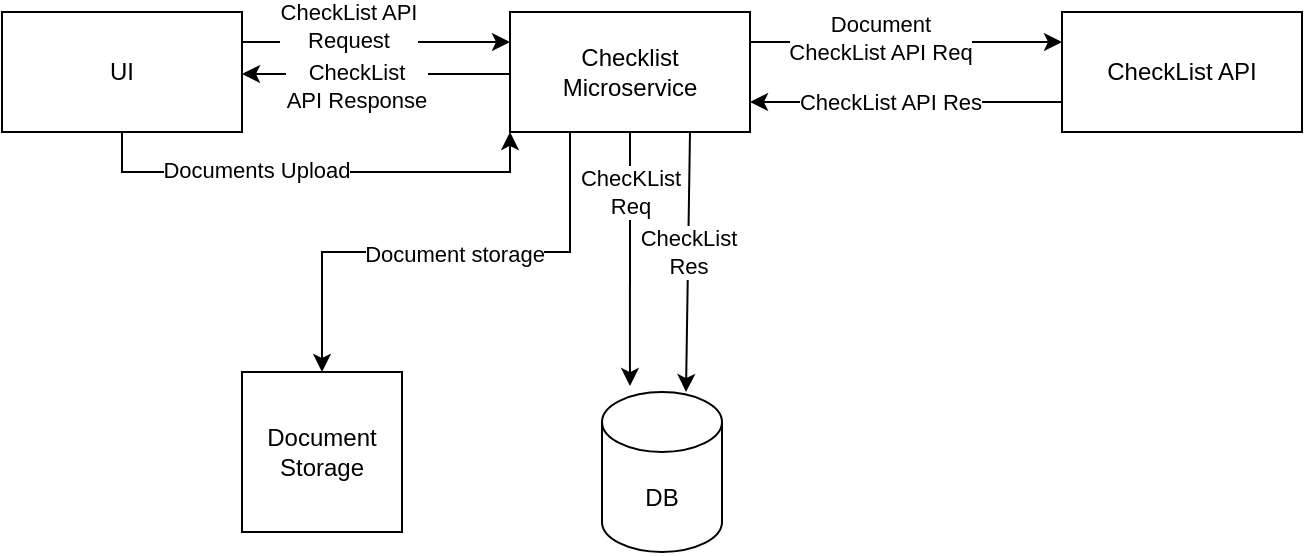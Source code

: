 <mxfile version="16.2.4" type="github"><diagram id="SFGFKdBsq_LgU8wBkwlt" name="HLD"><mxGraphModel dx="769" dy="550" grid="1" gridSize="10" guides="1" tooltips="1" connect="1" arrows="1" fold="1" page="1" pageScale="1" pageWidth="827" pageHeight="1169" math="0" shadow="0"><root><mxCell id="0"/><mxCell id="1" parent="0"/><mxCell id="IxMNwCfS60NAuG1sPDfC-7" style="edgeStyle=none;rounded=0;orthogonalLoop=1;jettySize=auto;html=1;exitX=1;exitY=0.25;exitDx=0;exitDy=0;entryX=0;entryY=0.25;entryDx=0;entryDy=0;" edge="1" parent="1" source="IxMNwCfS60NAuG1sPDfC-1" target="IxMNwCfS60NAuG1sPDfC-2"><mxGeometry relative="1" as="geometry"/></mxCell><mxCell id="IxMNwCfS60NAuG1sPDfC-14" value="CheckList API&lt;br&gt;Request" style="edgeLabel;html=1;align=center;verticalAlign=middle;resizable=0;points=[];" vertex="1" connectable="0" parent="IxMNwCfS60NAuG1sPDfC-7"><mxGeometry x="-0.209" y="-1" relative="1" as="geometry"><mxPoint y="-9" as="offset"/></mxGeometry></mxCell><mxCell id="IxMNwCfS60NAuG1sPDfC-21" style="edgeStyle=orthogonalEdgeStyle;rounded=0;orthogonalLoop=1;jettySize=auto;html=1;exitX=0.5;exitY=1;exitDx=0;exitDy=0;entryX=0;entryY=1;entryDx=0;entryDy=0;" edge="1" parent="1" source="IxMNwCfS60NAuG1sPDfC-1" target="IxMNwCfS60NAuG1sPDfC-2"><mxGeometry relative="1" as="geometry"/></mxCell><mxCell id="IxMNwCfS60NAuG1sPDfC-22" value="Documents Upload" style="edgeLabel;html=1;align=center;verticalAlign=middle;resizable=0;points=[];" vertex="1" connectable="0" parent="IxMNwCfS60NAuG1sPDfC-21"><mxGeometry x="-0.256" y="1" relative="1" as="geometry"><mxPoint as="offset"/></mxGeometry></mxCell><mxCell id="IxMNwCfS60NAuG1sPDfC-1" value="UI" style="rounded=0;whiteSpace=wrap;html=1;" vertex="1" parent="1"><mxGeometry x="40" y="70" width="120" height="60" as="geometry"/></mxCell><mxCell id="IxMNwCfS60NAuG1sPDfC-8" style="edgeStyle=none;rounded=0;orthogonalLoop=1;jettySize=auto;html=1;exitX=1;exitY=0.25;exitDx=0;exitDy=0;entryX=0;entryY=0.25;entryDx=0;entryDy=0;" edge="1" parent="1" source="IxMNwCfS60NAuG1sPDfC-2" target="IxMNwCfS60NAuG1sPDfC-3"><mxGeometry relative="1" as="geometry"/></mxCell><mxCell id="IxMNwCfS60NAuG1sPDfC-16" value="Document&lt;br&gt;CheckList API Req" style="edgeLabel;html=1;align=center;verticalAlign=middle;resizable=0;points=[];" vertex="1" connectable="0" parent="IxMNwCfS60NAuG1sPDfC-8"><mxGeometry x="-0.167" y="2" relative="1" as="geometry"><mxPoint as="offset"/></mxGeometry></mxCell><mxCell id="IxMNwCfS60NAuG1sPDfC-10" style="edgeStyle=none;rounded=0;orthogonalLoop=1;jettySize=auto;html=1;exitX=0.75;exitY=1;exitDx=0;exitDy=0;entryX=0.7;entryY=0;entryDx=0;entryDy=0;entryPerimeter=0;" edge="1" parent="1" source="IxMNwCfS60NAuG1sPDfC-2" target="IxMNwCfS60NAuG1sPDfC-4"><mxGeometry relative="1" as="geometry"/></mxCell><mxCell id="IxMNwCfS60NAuG1sPDfC-19" value="CheckList&lt;br&gt;Res" style="edgeLabel;html=1;align=center;verticalAlign=middle;resizable=0;points=[];" vertex="1" connectable="0" parent="IxMNwCfS60NAuG1sPDfC-10"><mxGeometry x="-0.077" relative="1" as="geometry"><mxPoint as="offset"/></mxGeometry></mxCell><mxCell id="IxMNwCfS60NAuG1sPDfC-11" style="edgeStyle=none;rounded=0;orthogonalLoop=1;jettySize=auto;html=1;exitX=0.5;exitY=1;exitDx=0;exitDy=0;entryX=0.233;entryY=-0.037;entryDx=0;entryDy=0;entryPerimeter=0;" edge="1" parent="1" source="IxMNwCfS60NAuG1sPDfC-2" target="IxMNwCfS60NAuG1sPDfC-4"><mxGeometry relative="1" as="geometry"/></mxCell><mxCell id="IxMNwCfS60NAuG1sPDfC-18" value="ChecKList&lt;br&gt;Req" style="edgeLabel;html=1;align=center;verticalAlign=middle;resizable=0;points=[];" vertex="1" connectable="0" parent="IxMNwCfS60NAuG1sPDfC-11"><mxGeometry x="-0.528" relative="1" as="geometry"><mxPoint as="offset"/></mxGeometry></mxCell><mxCell id="IxMNwCfS60NAuG1sPDfC-12" style="edgeStyle=orthogonalEdgeStyle;rounded=0;orthogonalLoop=1;jettySize=auto;html=1;exitX=0.25;exitY=1;exitDx=0;exitDy=0;entryX=0.5;entryY=0;entryDx=0;entryDy=0;" edge="1" parent="1" source="IxMNwCfS60NAuG1sPDfC-2" target="IxMNwCfS60NAuG1sPDfC-5"><mxGeometry relative="1" as="geometry"/></mxCell><mxCell id="IxMNwCfS60NAuG1sPDfC-20" value="Document storage" style="edgeLabel;html=1;align=center;verticalAlign=middle;resizable=0;points=[];" vertex="1" connectable="0" parent="IxMNwCfS60NAuG1sPDfC-12"><mxGeometry x="-0.033" y="1" relative="1" as="geometry"><mxPoint as="offset"/></mxGeometry></mxCell><mxCell id="IxMNwCfS60NAuG1sPDfC-13" style="edgeStyle=none;rounded=0;orthogonalLoop=1;jettySize=auto;html=1;exitX=0;exitY=0.75;exitDx=0;exitDy=0;entryX=1;entryY=0.75;entryDx=0;entryDy=0;" edge="1" parent="1"><mxGeometry relative="1" as="geometry"><mxPoint x="294" y="101" as="sourcePoint"/><mxPoint x="160" y="101" as="targetPoint"/></mxGeometry></mxCell><mxCell id="IxMNwCfS60NAuG1sPDfC-15" value="CheckList&lt;br&gt;API Response" style="edgeLabel;html=1;align=center;verticalAlign=middle;resizable=0;points=[];" vertex="1" connectable="0" parent="IxMNwCfS60NAuG1sPDfC-13"><mxGeometry x="0.388" y="-1" relative="1" as="geometry"><mxPoint x="16" y="7" as="offset"/></mxGeometry></mxCell><mxCell id="IxMNwCfS60NAuG1sPDfC-2" value="Checklist&lt;br&gt;Microservice" style="rounded=0;whiteSpace=wrap;html=1;" vertex="1" parent="1"><mxGeometry x="294" y="70" width="120" height="60" as="geometry"/></mxCell><mxCell id="IxMNwCfS60NAuG1sPDfC-9" style="edgeStyle=none;rounded=0;orthogonalLoop=1;jettySize=auto;html=1;exitX=0;exitY=0.75;exitDx=0;exitDy=0;entryX=1;entryY=0.75;entryDx=0;entryDy=0;" edge="1" parent="1" source="IxMNwCfS60NAuG1sPDfC-3" target="IxMNwCfS60NAuG1sPDfC-2"><mxGeometry relative="1" as="geometry"/></mxCell><mxCell id="IxMNwCfS60NAuG1sPDfC-17" value="CheckList API Res" style="edgeLabel;html=1;align=center;verticalAlign=middle;resizable=0;points=[];" vertex="1" connectable="0" parent="IxMNwCfS60NAuG1sPDfC-9"><mxGeometry x="0.103" relative="1" as="geometry"><mxPoint as="offset"/></mxGeometry></mxCell><mxCell id="IxMNwCfS60NAuG1sPDfC-3" value="CheckList API" style="rounded=0;whiteSpace=wrap;html=1;" vertex="1" parent="1"><mxGeometry x="570" y="70" width="120" height="60" as="geometry"/></mxCell><mxCell id="IxMNwCfS60NAuG1sPDfC-4" value="DB" style="shape=cylinder3;whiteSpace=wrap;html=1;boundedLbl=1;backgroundOutline=1;size=15;" vertex="1" parent="1"><mxGeometry x="340" y="260" width="60" height="80" as="geometry"/></mxCell><mxCell id="IxMNwCfS60NAuG1sPDfC-5" value="Document Storage" style="whiteSpace=wrap;html=1;aspect=fixed;" vertex="1" parent="1"><mxGeometry x="160" y="250" width="80" height="80" as="geometry"/></mxCell></root></mxGraphModel></diagram></mxfile>